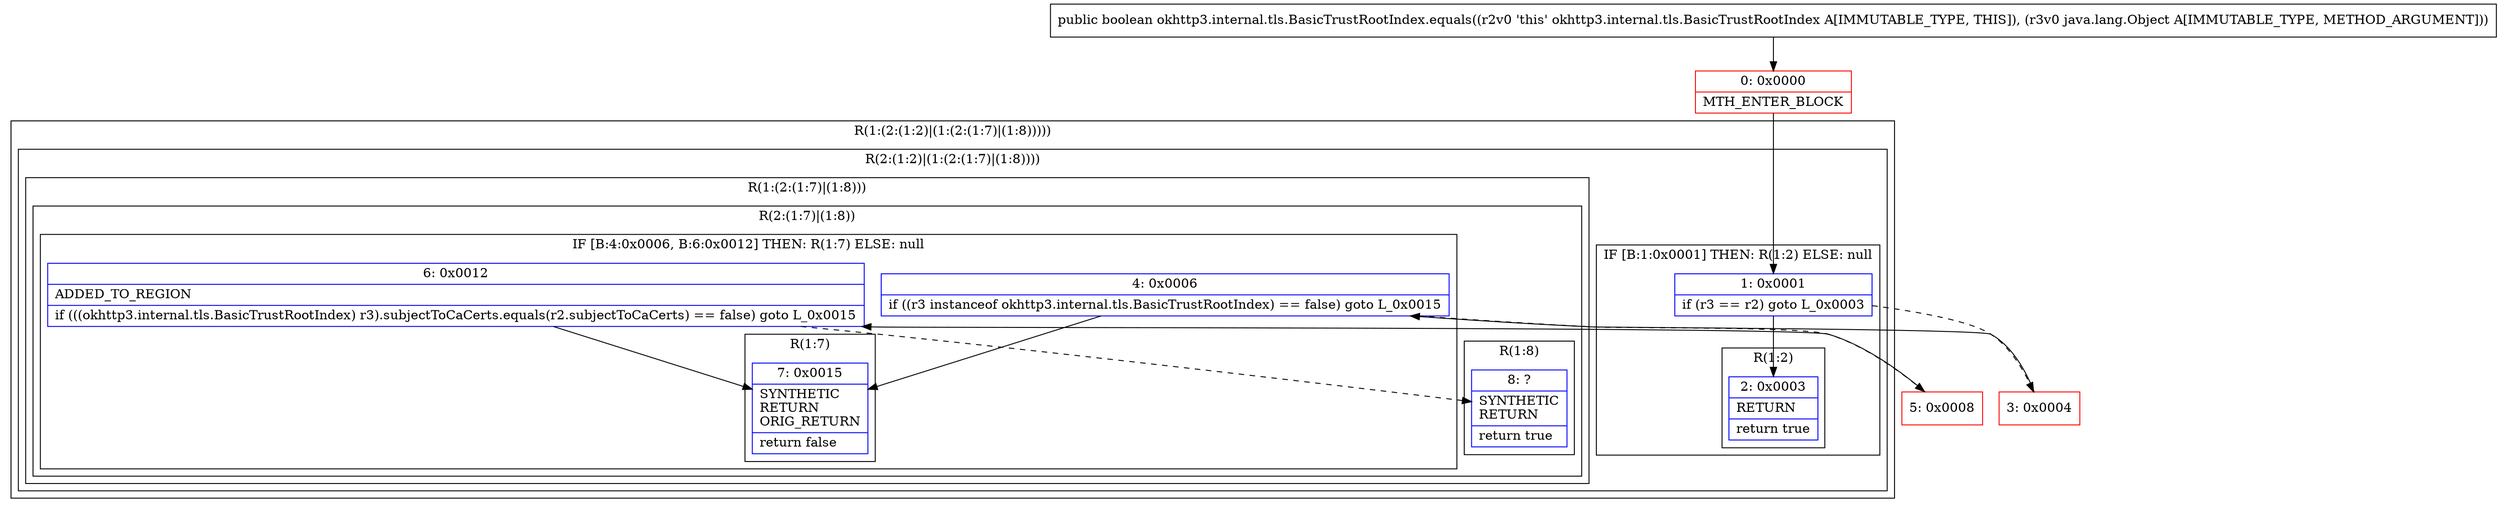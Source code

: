 digraph "CFG forokhttp3.internal.tls.BasicTrustRootIndex.equals(Ljava\/lang\/Object;)Z" {
subgraph cluster_Region_1058742640 {
label = "R(1:(2:(1:2)|(1:(2:(1:7)|(1:8)))))";
node [shape=record,color=blue];
subgraph cluster_Region_782492378 {
label = "R(2:(1:2)|(1:(2:(1:7)|(1:8))))";
node [shape=record,color=blue];
subgraph cluster_IfRegion_733149786 {
label = "IF [B:1:0x0001] THEN: R(1:2) ELSE: null";
node [shape=record,color=blue];
Node_1 [shape=record,label="{1\:\ 0x0001|if (r3 == r2) goto L_0x0003\l}"];
subgraph cluster_Region_1661646608 {
label = "R(1:2)";
node [shape=record,color=blue];
Node_2 [shape=record,label="{2\:\ 0x0003|RETURN\l|return true\l}"];
}
}
subgraph cluster_Region_92015264 {
label = "R(1:(2:(1:7)|(1:8)))";
node [shape=record,color=blue];
subgraph cluster_Region_888704487 {
label = "R(2:(1:7)|(1:8))";
node [shape=record,color=blue];
subgraph cluster_IfRegion_136626440 {
label = "IF [B:4:0x0006, B:6:0x0012] THEN: R(1:7) ELSE: null";
node [shape=record,color=blue];
Node_4 [shape=record,label="{4\:\ 0x0006|if ((r3 instanceof okhttp3.internal.tls.BasicTrustRootIndex) == false) goto L_0x0015\l}"];
Node_6 [shape=record,label="{6\:\ 0x0012|ADDED_TO_REGION\l|if (((okhttp3.internal.tls.BasicTrustRootIndex) r3).subjectToCaCerts.equals(r2.subjectToCaCerts) == false) goto L_0x0015\l}"];
subgraph cluster_Region_1050694955 {
label = "R(1:7)";
node [shape=record,color=blue];
Node_7 [shape=record,label="{7\:\ 0x0015|SYNTHETIC\lRETURN\lORIG_RETURN\l|return false\l}"];
}
}
subgraph cluster_Region_1533829461 {
label = "R(1:8)";
node [shape=record,color=blue];
Node_8 [shape=record,label="{8\:\ ?|SYNTHETIC\lRETURN\l|return true\l}"];
}
}
}
}
}
Node_0 [shape=record,color=red,label="{0\:\ 0x0000|MTH_ENTER_BLOCK\l}"];
Node_3 [shape=record,color=red,label="{3\:\ 0x0004}"];
Node_5 [shape=record,color=red,label="{5\:\ 0x0008}"];
MethodNode[shape=record,label="{public boolean okhttp3.internal.tls.BasicTrustRootIndex.equals((r2v0 'this' okhttp3.internal.tls.BasicTrustRootIndex A[IMMUTABLE_TYPE, THIS]), (r3v0 java.lang.Object A[IMMUTABLE_TYPE, METHOD_ARGUMENT])) }"];
MethodNode -> Node_0;
Node_1 -> Node_2;
Node_1 -> Node_3[style=dashed];
Node_4 -> Node_5[style=dashed];
Node_4 -> Node_7;
Node_6 -> Node_7;
Node_6 -> Node_8[style=dashed];
Node_0 -> Node_1;
Node_3 -> Node_4;
Node_5 -> Node_6;
}

